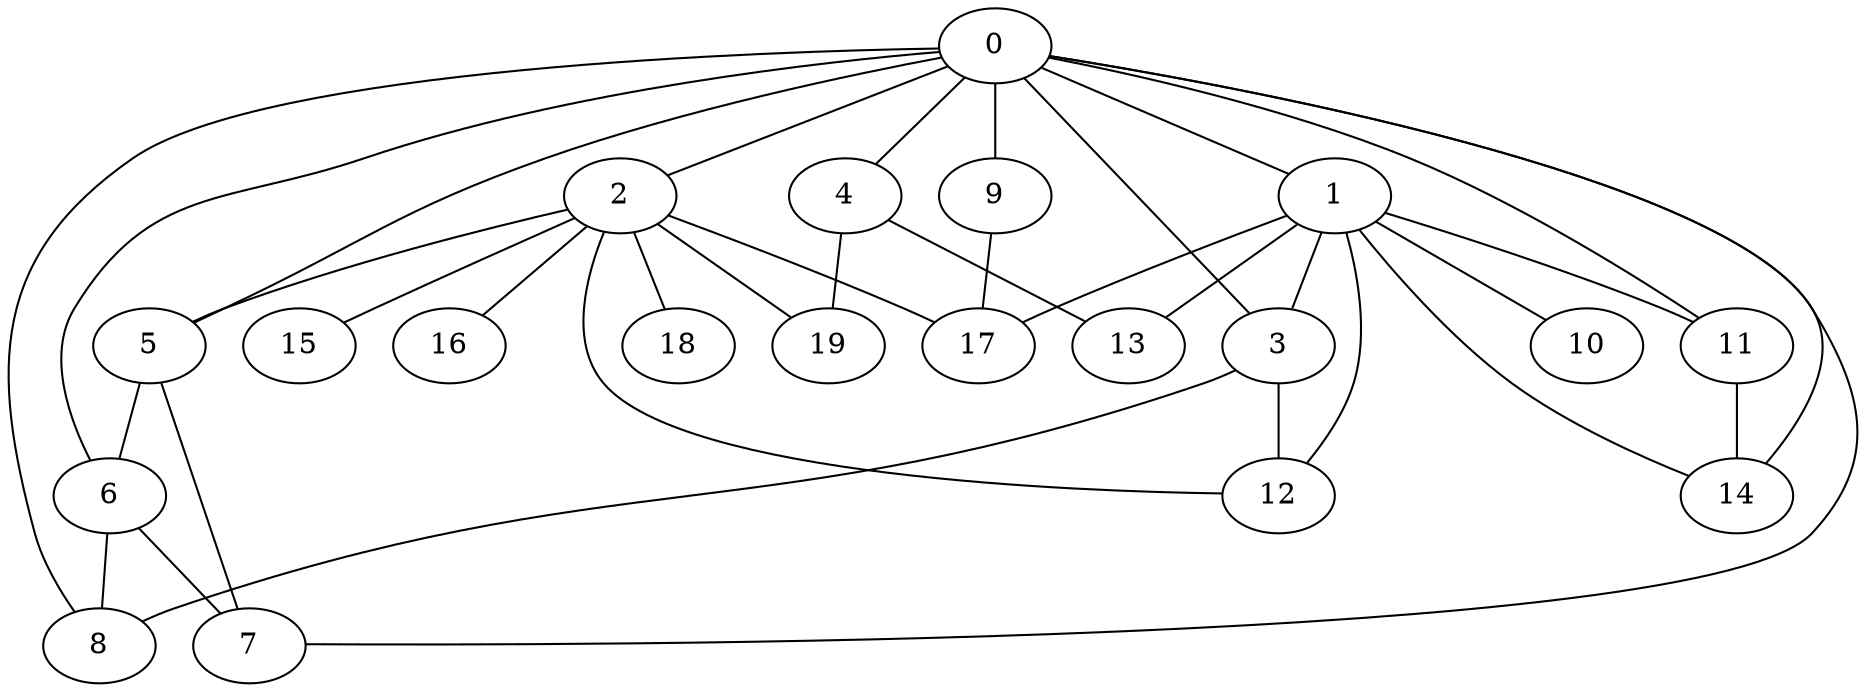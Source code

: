 
graph graphname {
    0 -- 1
0 -- 2
0 -- 3
0 -- 4
0 -- 5
0 -- 6
0 -- 7
0 -- 8
0 -- 9
0 -- 14
0 -- 11
1 -- 10
1 -- 11
1 -- 12
1 -- 13
1 -- 14
1 -- 3
1 -- 17
2 -- 15
2 -- 16
2 -- 17
2 -- 18
2 -- 19
2 -- 5
2 -- 12
3 -- 8
3 -- 12
4 -- 13
4 -- 19
5 -- 6
5 -- 7
6 -- 7
6 -- 8
9 -- 17
11 -- 14

}
